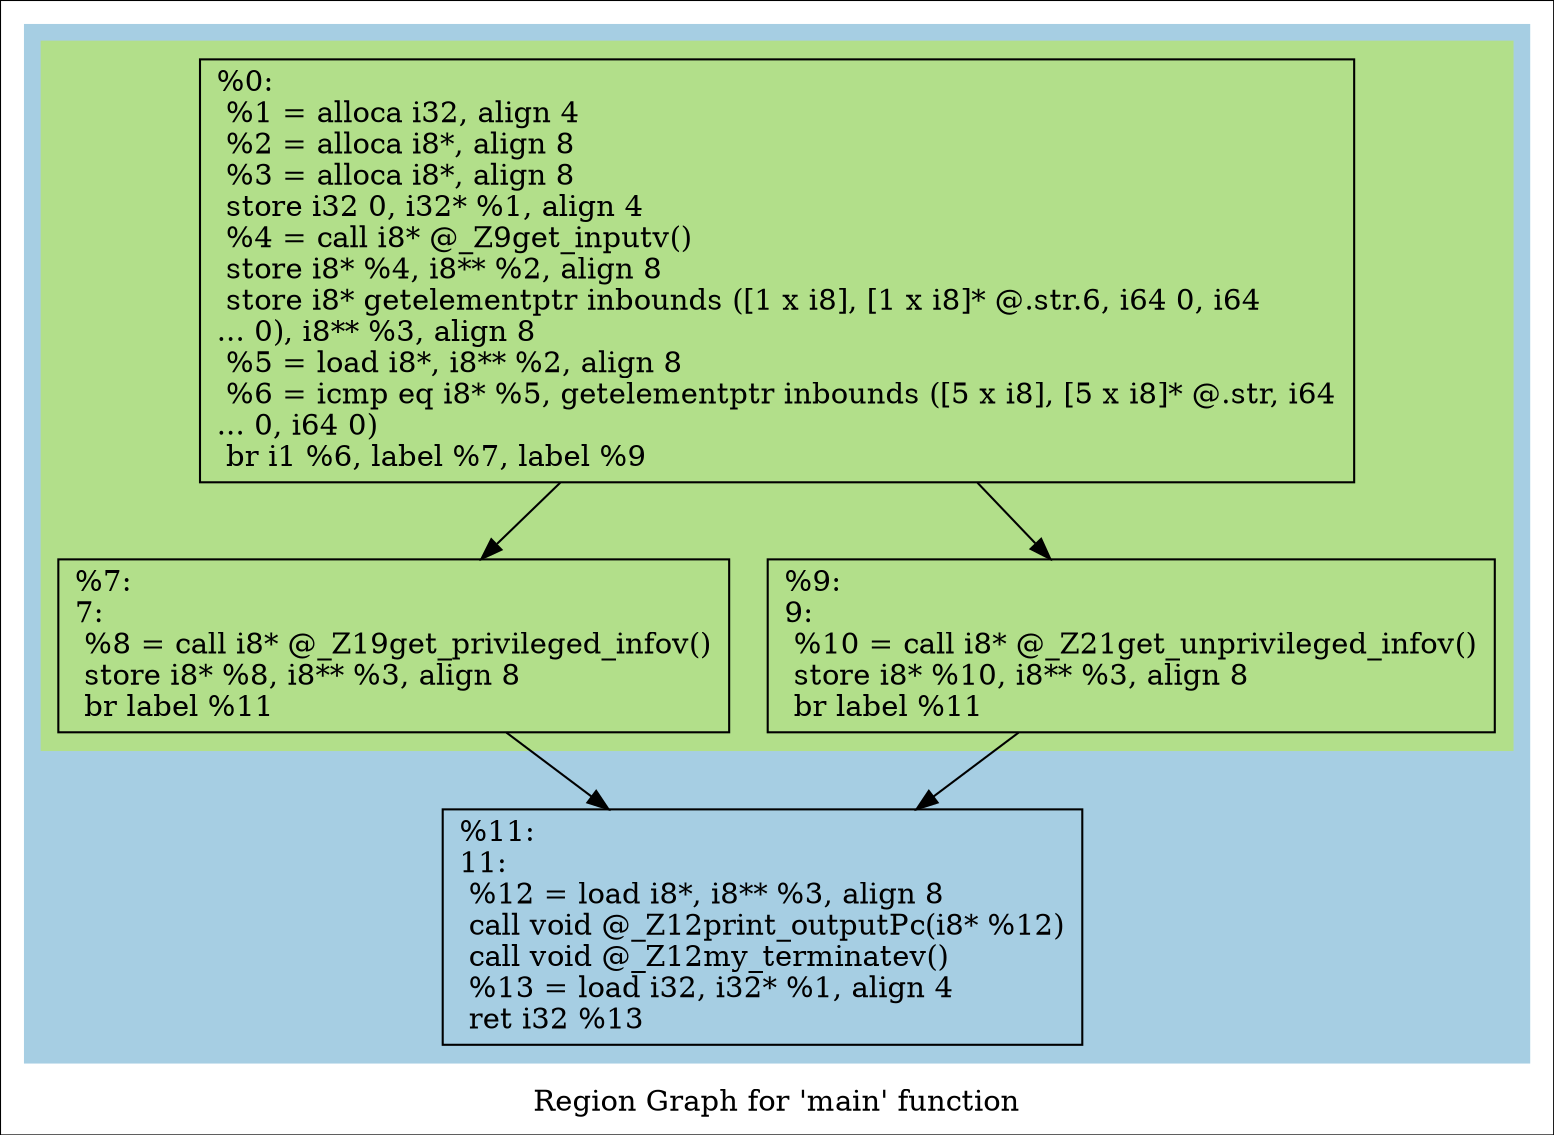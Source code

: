 digraph "Region Graph for 'main' function" {
	label="Region Graph for 'main' function";

	Node0x13dab00 [shape=record,label="{%0:\l  %1 = alloca i32, align 4\l  %2 = alloca i8*, align 8\l  %3 = alloca i8*, align 8\l  store i32 0, i32* %1, align 4\l  %4 = call i8* @_Z9get_inputv()\l  store i8* %4, i8** %2, align 8\l  store i8* getelementptr inbounds ([1 x i8], [1 x i8]* @.str.6, i64 0, i64\l... 0), i8** %3, align 8\l  %5 = load i8*, i8** %2, align 8\l  %6 = icmp eq i8* %5, getelementptr inbounds ([5 x i8], [5 x i8]* @.str, i64\l... 0, i64 0)\l  br i1 %6, label %7, label %9\l}"];
	Node0x13dab00 -> Node0x13db400;
	Node0x13dab00 -> Node0x142a630;
	Node0x13db400 [shape=record,label="{%7:\l7:                                                \l  %8 = call i8* @_Z19get_privileged_infov()\l  store i8* %8, i8** %3, align 8\l  br label %11\l}"];
	Node0x13db400 -> Node0x142b7a0;
	Node0x142b7a0 [shape=record,label="{%11:\l11:                                               \l  %12 = load i8*, i8** %3, align 8\l  call void @_Z12print_outputPc(i8* %12)\l  call void @_Z12my_terminatev()\l  %13 = load i32, i32* %1, align 4\l  ret i32 %13\l}"];
	Node0x142a630 [shape=record,label="{%9:\l9:                                                \l  %10 = call i8* @_Z21get_unprivileged_infov()\l  store i8* %10, i8** %3, align 8\l  br label %11\l}"];
	Node0x142a630 -> Node0x142b7a0;
	colorscheme = "paired12"
        subgraph cluster_0x13fcf40 {
          label = "";
          style = filled;
          color = 1
          subgraph cluster_0x142b440 {
            label = "";
            style = filled;
            color = 3
            Node0x13dab00;
            Node0x13db400;
            Node0x142a630;
          }
          Node0x142b7a0;
        }
}
